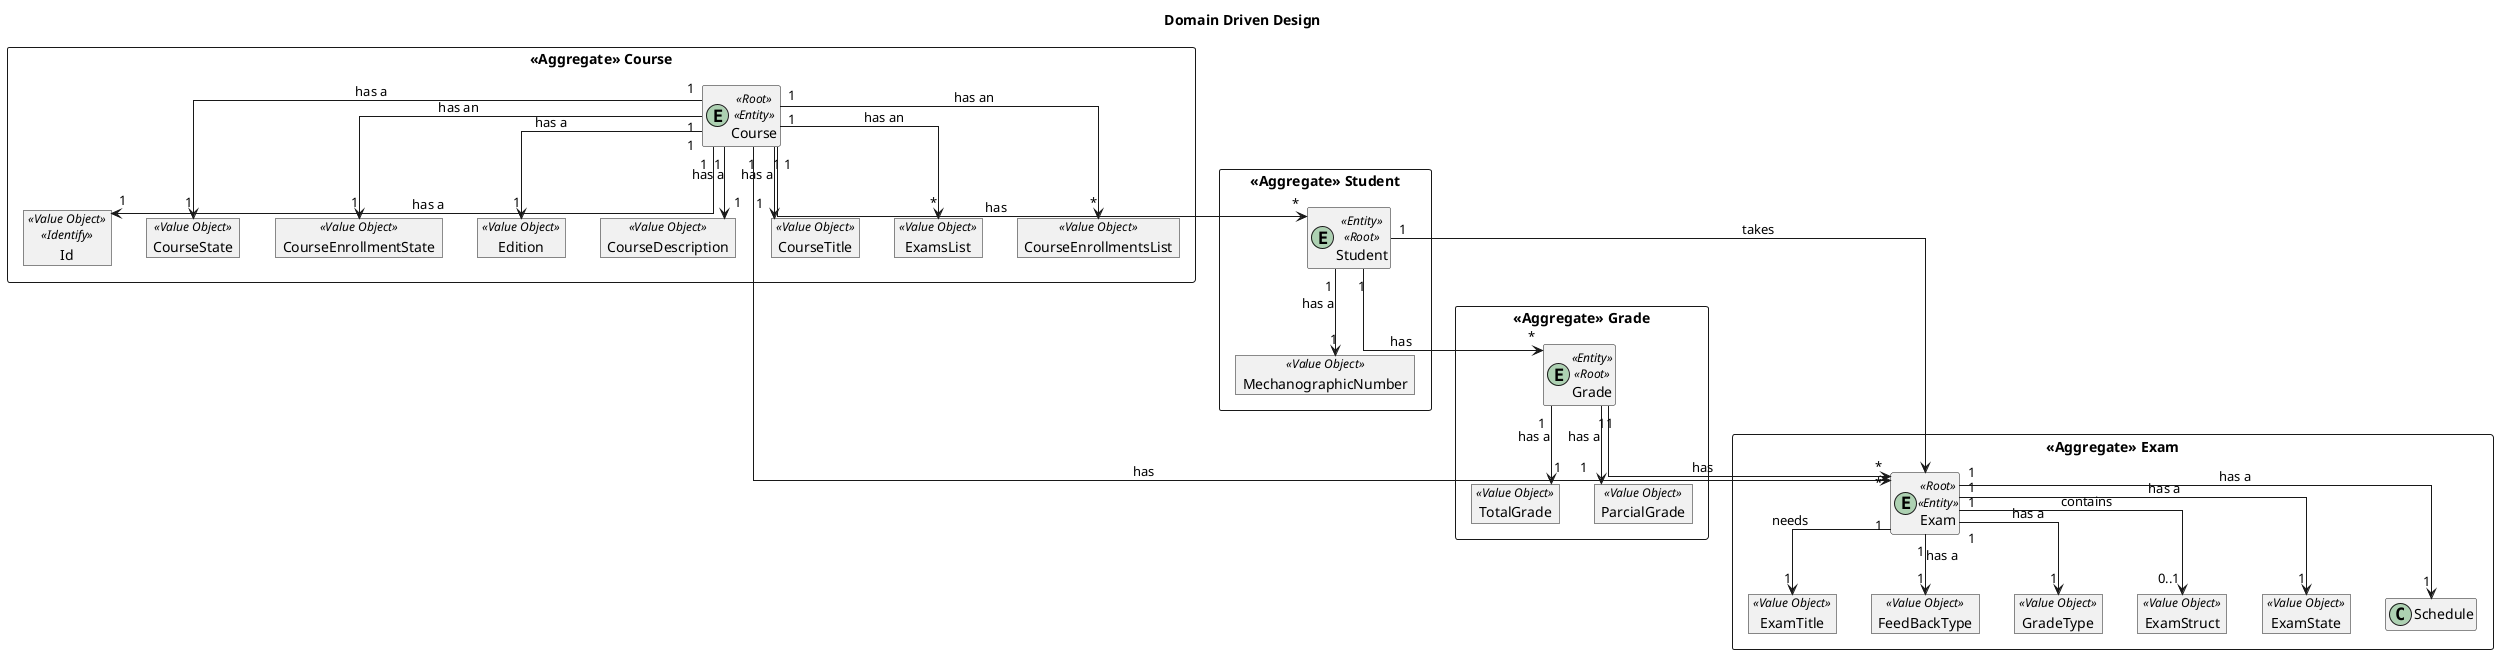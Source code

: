 @startuml

hide field
hide methods

title Domain Driven Design

skinparam linetype ortho

rectangle "<<Aggregate>> Course" {

    entity Course<<Root>><<Entity>>
    object Id<<Value Object>><<Identify>>
    object CourseState<<Value Object>>
    object CourseEnrollmentState <<Value Object>>
    object Edition <<Value Object>>
    object CourseDescription <<Value Object>>
    object CourseTitle <<Value Object>>
    object ExamsList <<Value Object>>
    object CourseEnrollmentsList <<Value Object>>

    Course"1" --> "1"CourseTitle: has a
    Course"1" --> "1"Id : has a
    Course"1" --> "1"CourseDescription : has a
    Course"1"-->"1"CourseState : has a
    Course"1"-->"1"CourseEnrollmentState: has an
    Course"1" -->"1"Edition : has a
    Course"1" -->"*"ExamsList : has an
    Course"1" -->"*"CourseEnrollmentsList : has an
}

rectangle "<<Aggregate>> Exam" {
    entity Exam <<Root>><<Entity>>

    object ExamTitle<<Value Object>>
    object FeedBackType <<Value Object>>
    object GradeType <<Value Object>>
    object ExamStruct<<Value Object>>
    object ExamState <<Value Object>>


    Exam"1"-->"1"ExamTitle : needs
    Exam"1"-->"1"ExamState : has a
    Exam"1"-->"1"FeedBackType: has a
    Exam"1"-->"1"GradeType: has a
    Exam"1"-->"0..1"ExamStruct: contains
    Exam "1"-->"1" Schedule: has a
}

rectangle "<<Aggregate>> Student" {

    entity Student<<Entity>><<Root>>
    object MechanographicNumber<<Value Object>>

    Student "1" -->"1"MechanographicNumber: has a
}

rectangle "<<Aggregate>> Grade" {

    entity Grade<<Entity>><<Root>>
    Object TotalGrade<<Value Object>>
    Object ParcialGrade<<Value Object>>

    Grade "1" -->"1" TotalGrade : has a
    Grade "1" -->"1" ParcialGrade : has a
}

Course"1" --> "*" Exam : has
Course"1" --> "*" Student : has
Student"1" --> "*" Grade : has
Student"1" --> Exam : takes
Grade"1" --> "*" Exam : has

@enduml